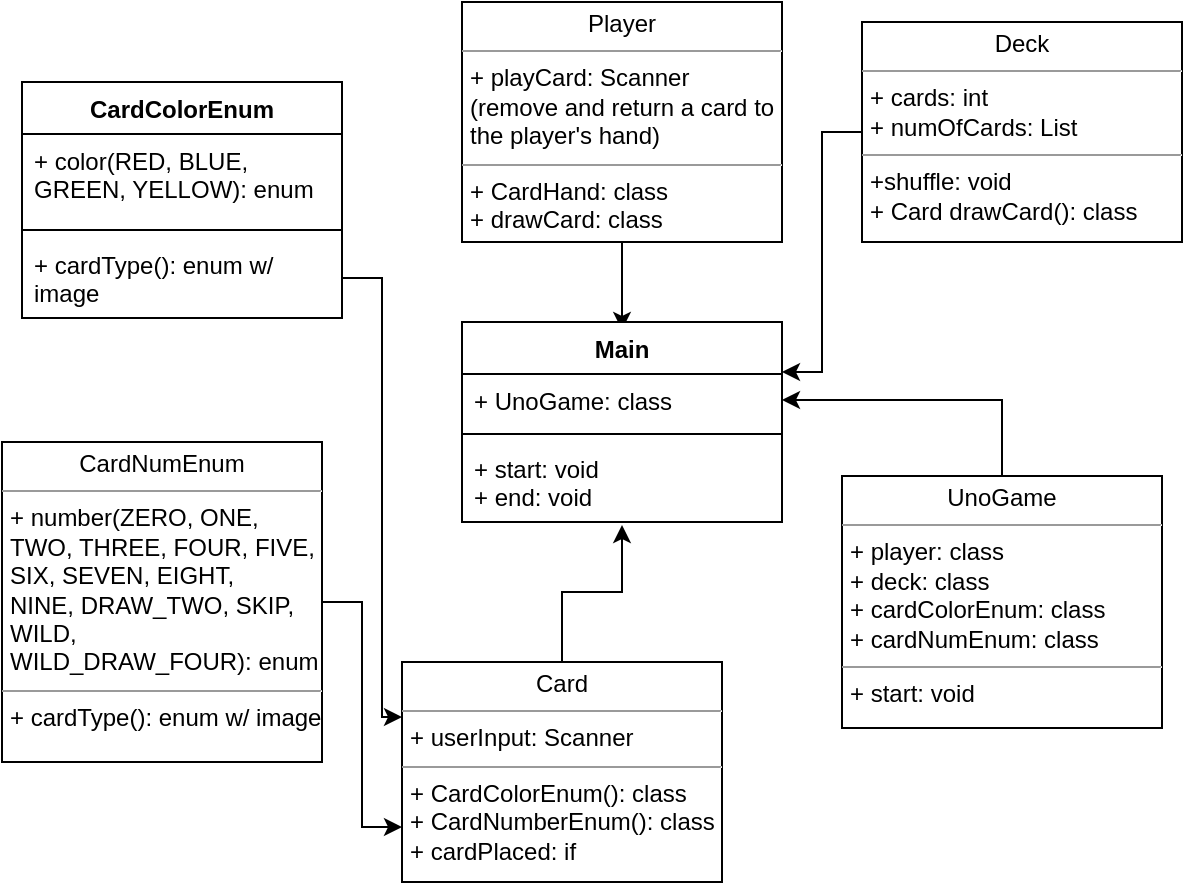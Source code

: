 <mxfile version="23.1.3" type="github">
  <diagram name="Page-1" id="kG88N6lFf-ojEKA3mu_b">
    <mxGraphModel dx="1015" dy="637" grid="1" gridSize="10" guides="1" tooltips="1" connect="1" arrows="1" fold="1" page="1" pageScale="1" pageWidth="850" pageHeight="1100" math="0" shadow="0">
      <root>
        <mxCell id="0" />
        <mxCell id="1" parent="0" />
        <mxCell id="fSzMb7c49jpOPYIVfvhf-1" value="CardColorEnum" style="swimlane;fontStyle=1;align=center;verticalAlign=top;childLayout=stackLayout;horizontal=1;startSize=26;horizontalStack=0;resizeParent=1;resizeParentMax=0;resizeLast=0;collapsible=1;marginBottom=0;whiteSpace=wrap;html=1;" parent="1" vertex="1">
          <mxGeometry x="130" y="140" width="160" height="118" as="geometry" />
        </mxCell>
        <mxCell id="fSzMb7c49jpOPYIVfvhf-2" value="+ color(RED, BLUE, GREEN, YELLOW): enum" style="text;strokeColor=none;fillColor=none;align=left;verticalAlign=top;spacingLeft=4;spacingRight=4;overflow=hidden;rotatable=0;points=[[0,0.5],[1,0.5]];portConstraint=eastwest;whiteSpace=wrap;html=1;" parent="fSzMb7c49jpOPYIVfvhf-1" vertex="1">
          <mxGeometry y="26" width="160" height="44" as="geometry" />
        </mxCell>
        <mxCell id="fSzMb7c49jpOPYIVfvhf-3" value="" style="line;strokeWidth=1;fillColor=none;align=left;verticalAlign=middle;spacingTop=-1;spacingLeft=3;spacingRight=3;rotatable=0;labelPosition=right;points=[];portConstraint=eastwest;strokeColor=inherit;" parent="fSzMb7c49jpOPYIVfvhf-1" vertex="1">
          <mxGeometry y="70" width="160" height="8" as="geometry" />
        </mxCell>
        <mxCell id="fSzMb7c49jpOPYIVfvhf-4" value="+ cardType(): enum w/ image" style="text;strokeColor=none;fillColor=none;align=left;verticalAlign=top;spacingLeft=4;spacingRight=4;overflow=hidden;rotatable=0;points=[[0,0.5],[1,0.5]];portConstraint=eastwest;whiteSpace=wrap;html=1;" parent="fSzMb7c49jpOPYIVfvhf-1" vertex="1">
          <mxGeometry y="78" width="160" height="40" as="geometry" />
        </mxCell>
        <mxCell id="fSzMb7c49jpOPYIVfvhf-11" style="edgeStyle=orthogonalEdgeStyle;rounded=0;orthogonalLoop=1;jettySize=auto;html=1;entryX=0.5;entryY=0;entryDx=0;entryDy=0;" parent="1" source="fSzMb7c49jpOPYIVfvhf-5" edge="1">
          <mxGeometry relative="1" as="geometry">
            <mxPoint x="430" y="264" as="targetPoint" />
          </mxGeometry>
        </mxCell>
        <mxCell id="fSzMb7c49jpOPYIVfvhf-5" value="&lt;p style=&quot;margin:0px;margin-top:4px;text-align:center;&quot;&gt;Player&lt;/p&gt;&lt;hr size=&quot;1&quot;&gt;&lt;p style=&quot;margin:0px;margin-left:4px;&quot;&gt;+ playCard: Scanner&lt;/p&gt;&lt;p style=&quot;margin:0px;margin-left:4px;&quot;&gt;(remove and return a card to the player&#39;s hand)&lt;/p&gt;&lt;hr size=&quot;1&quot;&gt;&lt;p style=&quot;margin:0px;margin-left:4px;&quot;&gt;+ CardHand: class&lt;br&gt;&lt;/p&gt;&lt;p style=&quot;margin:0px;margin-left:4px;&quot;&gt;+ drawCard: class&lt;br&gt;&lt;/p&gt;" style="verticalAlign=top;align=left;overflow=fill;html=1;whiteSpace=wrap;" parent="1" vertex="1">
          <mxGeometry x="350" y="100" width="160" height="120" as="geometry" />
        </mxCell>
        <mxCell id="zSeg0GplBkc6hTlPDAAT-14" style="edgeStyle=orthogonalEdgeStyle;rounded=0;orthogonalLoop=1;jettySize=auto;html=1;entryX=0.506;entryY=1.038;entryDx=0;entryDy=0;entryPerimeter=0;" edge="1" parent="1" source="fSzMb7c49jpOPYIVfvhf-6" target="fSzMb7c49jpOPYIVfvhf-15">
          <mxGeometry relative="1" as="geometry">
            <mxPoint x="430" y="390" as="targetPoint" />
            <Array as="points">
              <mxPoint x="400" y="395" />
              <mxPoint x="430" y="395" />
            </Array>
          </mxGeometry>
        </mxCell>
        <mxCell id="fSzMb7c49jpOPYIVfvhf-6" value="&lt;p style=&quot;margin:0px;margin-top:4px;text-align:center;&quot;&gt;Card&lt;/p&gt;&lt;hr size=&quot;1&quot;&gt;&lt;p style=&quot;margin:0px;margin-left:4px;&quot;&gt;+ userInput: Scanner&lt;/p&gt;&lt;hr size=&quot;1&quot;&gt;&lt;p style=&quot;margin:0px;margin-left:4px;&quot;&gt;+ CardColorEnum(): class&lt;/p&gt;&lt;p style=&quot;margin:0px;margin-left:4px;&quot;&gt;+ CardNumberEnum(): class&lt;/p&gt;&lt;p style=&quot;margin:0px;margin-left:4px;&quot;&gt;+ cardPlaced: if&lt;/p&gt;" style="verticalAlign=top;align=left;overflow=fill;html=1;whiteSpace=wrap;" parent="1" vertex="1">
          <mxGeometry x="320" y="430" width="160" height="110" as="geometry" />
        </mxCell>
        <mxCell id="fSzMb7c49jpOPYIVfvhf-12" value="Main" style="swimlane;fontStyle=1;align=center;verticalAlign=top;childLayout=stackLayout;horizontal=1;startSize=26;horizontalStack=0;resizeParent=1;resizeParentMax=0;resizeLast=0;collapsible=1;marginBottom=0;whiteSpace=wrap;html=1;" parent="1" vertex="1">
          <mxGeometry x="350" y="260" width="160" height="100" as="geometry" />
        </mxCell>
        <mxCell id="fSzMb7c49jpOPYIVfvhf-13" value="+ UnoGame: class" style="text;strokeColor=none;fillColor=none;align=left;verticalAlign=top;spacingLeft=4;spacingRight=4;overflow=hidden;rotatable=0;points=[[0,0.5],[1,0.5]];portConstraint=eastwest;whiteSpace=wrap;html=1;" parent="fSzMb7c49jpOPYIVfvhf-12" vertex="1">
          <mxGeometry y="26" width="160" height="26" as="geometry" />
        </mxCell>
        <mxCell id="fSzMb7c49jpOPYIVfvhf-14" value="" style="line;strokeWidth=1;fillColor=none;align=left;verticalAlign=middle;spacingTop=-1;spacingLeft=3;spacingRight=3;rotatable=0;labelPosition=right;points=[];portConstraint=eastwest;strokeColor=inherit;" parent="fSzMb7c49jpOPYIVfvhf-12" vertex="1">
          <mxGeometry y="52" width="160" height="8" as="geometry" />
        </mxCell>
        <mxCell id="fSzMb7c49jpOPYIVfvhf-15" value="+ start: void&lt;br&gt;+ end: void" style="text;strokeColor=none;fillColor=none;align=left;verticalAlign=top;spacingLeft=4;spacingRight=4;overflow=hidden;rotatable=0;points=[[0,0.5],[1,0.5]];portConstraint=eastwest;whiteSpace=wrap;html=1;" parent="fSzMb7c49jpOPYIVfvhf-12" vertex="1">
          <mxGeometry y="60" width="160" height="40" as="geometry" />
        </mxCell>
        <mxCell id="zSeg0GplBkc6hTlPDAAT-12" style="edgeStyle=orthogonalEdgeStyle;rounded=0;orthogonalLoop=1;jettySize=auto;html=1;entryX=0;entryY=0.75;entryDx=0;entryDy=0;" edge="1" parent="1" source="zSeg0GplBkc6hTlPDAAT-4" target="fSzMb7c49jpOPYIVfvhf-6">
          <mxGeometry relative="1" as="geometry" />
        </mxCell>
        <mxCell id="zSeg0GplBkc6hTlPDAAT-4" value="&lt;p style=&quot;margin:0px;margin-top:4px;text-align:center;&quot;&gt;CardNumEnum&lt;/p&gt;&lt;hr size=&quot;1&quot;&gt;&lt;p style=&quot;margin:0px;margin-left:4px;&quot;&gt;+ number(ZERO, ONE, TWO, THREE, FOUR, FIVE, SIX, SEVEN, EIGHT, NINE,&amp;nbsp;&lt;span style=&quot;background-color: initial;&quot;&gt;DRAW_TWO, SKIP, WILD, WILD_DRAW_FOUR): enum&lt;/span&gt;&lt;/p&gt;&lt;hr size=&quot;1&quot;&gt;&lt;p style=&quot;margin:0px;margin-left:4px;&quot;&gt;&lt;span style=&quot;background-color: initial;&quot;&gt;+ cardType(): enum w/ image&lt;/span&gt;&lt;br&gt;&lt;/p&gt;" style="verticalAlign=top;align=left;overflow=fill;html=1;whiteSpace=wrap;" vertex="1" parent="1">
          <mxGeometry x="120" y="320" width="160" height="160" as="geometry" />
        </mxCell>
        <mxCell id="zSeg0GplBkc6hTlPDAAT-18" style="edgeStyle=orthogonalEdgeStyle;rounded=0;orthogonalLoop=1;jettySize=auto;html=1;entryX=1;entryY=0.25;entryDx=0;entryDy=0;" edge="1" parent="1" source="zSeg0GplBkc6hTlPDAAT-8" target="fSzMb7c49jpOPYIVfvhf-12">
          <mxGeometry relative="1" as="geometry" />
        </mxCell>
        <mxCell id="zSeg0GplBkc6hTlPDAAT-8" value="&lt;p style=&quot;margin:0px;margin-top:4px;text-align:center;&quot;&gt;Deck&lt;/p&gt;&lt;hr size=&quot;1&quot;&gt;&lt;p style=&quot;margin:0px;margin-left:4px;&quot;&gt;+ cards: int&lt;br&gt;&lt;/p&gt;&lt;p style=&quot;margin:0px;margin-left:4px;&quot;&gt;+ numOfCards: List&lt;br&gt;&lt;/p&gt;&lt;hr size=&quot;1&quot;&gt;&lt;p style=&quot;margin:0px;margin-left:4px;&quot;&gt;&lt;span style=&quot;background-color: initial;&quot;&gt;+shuffle: void&lt;/span&gt;&lt;br&gt;&lt;/p&gt;&lt;p style=&quot;margin:0px;margin-left:4px;&quot;&gt;+ Card drawCard(): class&lt;/p&gt;" style="verticalAlign=top;align=left;overflow=fill;html=1;whiteSpace=wrap;" vertex="1" parent="1">
          <mxGeometry x="550" y="110" width="160" height="110" as="geometry" />
        </mxCell>
        <mxCell id="zSeg0GplBkc6hTlPDAAT-13" style="edgeStyle=orthogonalEdgeStyle;rounded=0;orthogonalLoop=1;jettySize=auto;html=1;entryX=0;entryY=0.25;entryDx=0;entryDy=0;" edge="1" parent="1" source="fSzMb7c49jpOPYIVfvhf-4" target="fSzMb7c49jpOPYIVfvhf-6">
          <mxGeometry relative="1" as="geometry">
            <Array as="points">
              <mxPoint x="310" y="238" />
              <mxPoint x="310" y="458" />
            </Array>
          </mxGeometry>
        </mxCell>
        <mxCell id="zSeg0GplBkc6hTlPDAAT-17" style="edgeStyle=orthogonalEdgeStyle;rounded=0;orthogonalLoop=1;jettySize=auto;html=1;entryX=1;entryY=0.5;entryDx=0;entryDy=0;" edge="1" parent="1" source="zSeg0GplBkc6hTlPDAAT-15" target="fSzMb7c49jpOPYIVfvhf-13">
          <mxGeometry relative="1" as="geometry" />
        </mxCell>
        <mxCell id="zSeg0GplBkc6hTlPDAAT-15" value="&lt;p style=&quot;margin:0px;margin-top:4px;text-align:center;&quot;&gt;UnoGame&lt;/p&gt;&lt;hr size=&quot;1&quot;&gt;&lt;p style=&quot;margin:0px;margin-left:4px;&quot;&gt;+ player: class&lt;br&gt;&lt;/p&gt;&lt;p style=&quot;margin:0px;margin-left:4px;&quot;&gt;+ deck: class&lt;/p&gt;&lt;p style=&quot;margin:0px;margin-left:4px;&quot;&gt;+ cardColorEnum: class&lt;/p&gt;&lt;p style=&quot;margin:0px;margin-left:4px;&quot;&gt;+ cardNumEnum: class&lt;/p&gt;&lt;hr size=&quot;1&quot;&gt;&lt;p style=&quot;margin:0px;margin-left:4px;&quot;&gt;+ start: void&lt;/p&gt;" style="verticalAlign=top;align=left;overflow=fill;html=1;whiteSpace=wrap;" vertex="1" parent="1">
          <mxGeometry x="540" y="337" width="160" height="126" as="geometry" />
        </mxCell>
      </root>
    </mxGraphModel>
  </diagram>
</mxfile>
